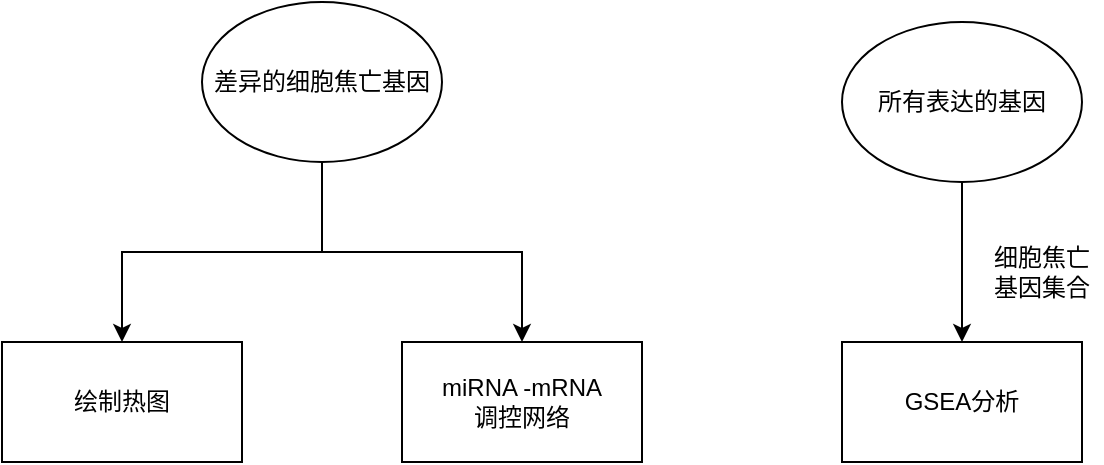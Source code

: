<mxfile version="20.2.3" type="github">
  <diagram id="SdH8h33Is6mAPDRDJcAD" name="第 1 页">
    <mxGraphModel dx="1422" dy="762" grid="1" gridSize="10" guides="1" tooltips="1" connect="1" arrows="1" fold="1" page="1" pageScale="1" pageWidth="827" pageHeight="1169" math="0" shadow="0">
      <root>
        <mxCell id="0" />
        <mxCell id="1" parent="0" />
        <mxCell id="hQWNEwoph8FkXcu4VqdX-6" value="" style="edgeStyle=orthogonalEdgeStyle;rounded=0;orthogonalLoop=1;jettySize=auto;html=1;" edge="1" parent="1" source="hQWNEwoph8FkXcu4VqdX-4" target="hQWNEwoph8FkXcu4VqdX-5">
          <mxGeometry relative="1" as="geometry" />
        </mxCell>
        <mxCell id="hQWNEwoph8FkXcu4VqdX-8" value="" style="edgeStyle=orthogonalEdgeStyle;rounded=0;orthogonalLoop=1;jettySize=auto;html=1;" edge="1" parent="1" source="hQWNEwoph8FkXcu4VqdX-4" target="hQWNEwoph8FkXcu4VqdX-7">
          <mxGeometry relative="1" as="geometry" />
        </mxCell>
        <mxCell id="hQWNEwoph8FkXcu4VqdX-4" value="差异的细胞焦亡基因" style="ellipse;whiteSpace=wrap;html=1;" vertex="1" parent="1">
          <mxGeometry x="220" y="110" width="120" height="80" as="geometry" />
        </mxCell>
        <mxCell id="hQWNEwoph8FkXcu4VqdX-5" value="绘制热图" style="whiteSpace=wrap;html=1;" vertex="1" parent="1">
          <mxGeometry x="120" y="280" width="120" height="60" as="geometry" />
        </mxCell>
        <mxCell id="hQWNEwoph8FkXcu4VqdX-7" value="miRNA -mRNA &lt;br&gt;调控网络" style="whiteSpace=wrap;html=1;" vertex="1" parent="1">
          <mxGeometry x="320" y="280" width="120" height="60" as="geometry" />
        </mxCell>
        <mxCell id="hQWNEwoph8FkXcu4VqdX-11" value="" style="edgeStyle=orthogonalEdgeStyle;rounded=0;orthogonalLoop=1;jettySize=auto;html=1;" edge="1" parent="1" source="hQWNEwoph8FkXcu4VqdX-9" target="hQWNEwoph8FkXcu4VqdX-10">
          <mxGeometry relative="1" as="geometry" />
        </mxCell>
        <mxCell id="hQWNEwoph8FkXcu4VqdX-9" value="所有表达的基因" style="ellipse;whiteSpace=wrap;html=1;" vertex="1" parent="1">
          <mxGeometry x="540" y="120" width="120" height="80" as="geometry" />
        </mxCell>
        <mxCell id="hQWNEwoph8FkXcu4VqdX-10" value="GSEA分析" style="whiteSpace=wrap;html=1;" vertex="1" parent="1">
          <mxGeometry x="540" y="280" width="120" height="60" as="geometry" />
        </mxCell>
        <mxCell id="hQWNEwoph8FkXcu4VqdX-12" value="细胞焦亡基因集合" style="text;html=1;strokeColor=none;fillColor=none;align=center;verticalAlign=middle;whiteSpace=wrap;rounded=0;" vertex="1" parent="1">
          <mxGeometry x="610" y="230" width="60" height="30" as="geometry" />
        </mxCell>
      </root>
    </mxGraphModel>
  </diagram>
</mxfile>
